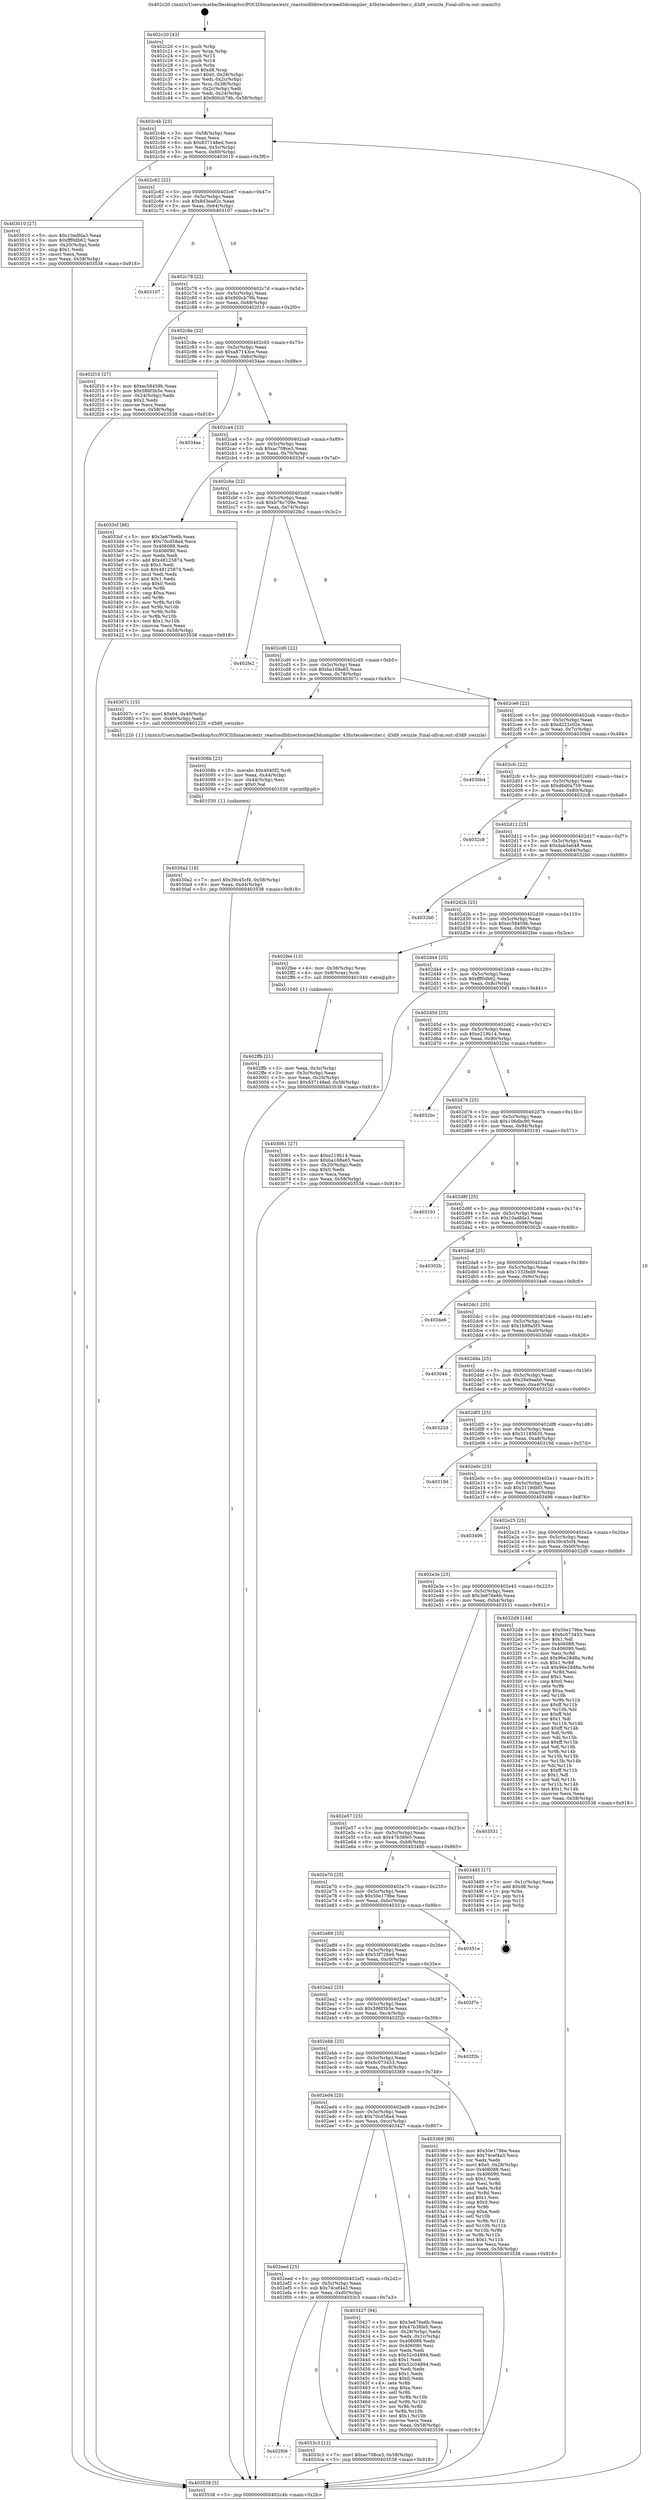 digraph "0x402c20" {
  label = "0x402c20 (/mnt/c/Users/mathe/Desktop/tcc/POCII/binaries/extr_reactosdlldirectxwined3dcompiler_43bytecodewriter.c_d3d9_swizzle_Final-ollvm.out::main(0))"
  labelloc = "t"
  node[shape=record]

  Entry [label="",width=0.3,height=0.3,shape=circle,fillcolor=black,style=filled]
  "0x402c4b" [label="{
     0x402c4b [23]\l
     | [instrs]\l
     &nbsp;&nbsp;0x402c4b \<+3\>: mov -0x58(%rbp),%eax\l
     &nbsp;&nbsp;0x402c4e \<+2\>: mov %eax,%ecx\l
     &nbsp;&nbsp;0x402c50 \<+6\>: sub $0x837148ed,%ecx\l
     &nbsp;&nbsp;0x402c56 \<+3\>: mov %eax,-0x5c(%rbp)\l
     &nbsp;&nbsp;0x402c59 \<+3\>: mov %ecx,-0x60(%rbp)\l
     &nbsp;&nbsp;0x402c5c \<+6\>: je 0000000000403010 \<main+0x3f0\>\l
  }"]
  "0x403010" [label="{
     0x403010 [27]\l
     | [instrs]\l
     &nbsp;&nbsp;0x403010 \<+5\>: mov $0x10adfda3,%eax\l
     &nbsp;&nbsp;0x403015 \<+5\>: mov $0xfff0db62,%ecx\l
     &nbsp;&nbsp;0x40301a \<+3\>: mov -0x20(%rbp),%edx\l
     &nbsp;&nbsp;0x40301d \<+3\>: cmp $0x1,%edx\l
     &nbsp;&nbsp;0x403020 \<+3\>: cmovl %ecx,%eax\l
     &nbsp;&nbsp;0x403023 \<+3\>: mov %eax,-0x58(%rbp)\l
     &nbsp;&nbsp;0x403026 \<+5\>: jmp 0000000000403538 \<main+0x918\>\l
  }"]
  "0x402c62" [label="{
     0x402c62 [22]\l
     | [instrs]\l
     &nbsp;&nbsp;0x402c62 \<+5\>: jmp 0000000000402c67 \<main+0x47\>\l
     &nbsp;&nbsp;0x402c67 \<+3\>: mov -0x5c(%rbp),%eax\l
     &nbsp;&nbsp;0x402c6a \<+5\>: sub $0x8d3ea82c,%eax\l
     &nbsp;&nbsp;0x402c6f \<+3\>: mov %eax,-0x64(%rbp)\l
     &nbsp;&nbsp;0x402c72 \<+6\>: je 0000000000403107 \<main+0x4e7\>\l
  }"]
  Exit [label="",width=0.3,height=0.3,shape=circle,fillcolor=black,style=filled,peripheries=2]
  "0x403107" [label="{
     0x403107\l
  }", style=dashed]
  "0x402c78" [label="{
     0x402c78 [22]\l
     | [instrs]\l
     &nbsp;&nbsp;0x402c78 \<+5\>: jmp 0000000000402c7d \<main+0x5d\>\l
     &nbsp;&nbsp;0x402c7d \<+3\>: mov -0x5c(%rbp),%eax\l
     &nbsp;&nbsp;0x402c80 \<+5\>: sub $0x900cb79b,%eax\l
     &nbsp;&nbsp;0x402c85 \<+3\>: mov %eax,-0x68(%rbp)\l
     &nbsp;&nbsp;0x402c88 \<+6\>: je 0000000000402f10 \<main+0x2f0\>\l
  }"]
  "0x402f06" [label="{
     0x402f06\l
  }", style=dashed]
  "0x402f10" [label="{
     0x402f10 [27]\l
     | [instrs]\l
     &nbsp;&nbsp;0x402f10 \<+5\>: mov $0xec58459b,%eax\l
     &nbsp;&nbsp;0x402f15 \<+5\>: mov $0x586f3b5e,%ecx\l
     &nbsp;&nbsp;0x402f1a \<+3\>: mov -0x24(%rbp),%edx\l
     &nbsp;&nbsp;0x402f1d \<+3\>: cmp $0x2,%edx\l
     &nbsp;&nbsp;0x402f20 \<+3\>: cmovne %ecx,%eax\l
     &nbsp;&nbsp;0x402f23 \<+3\>: mov %eax,-0x58(%rbp)\l
     &nbsp;&nbsp;0x402f26 \<+5\>: jmp 0000000000403538 \<main+0x918\>\l
  }"]
  "0x402c8e" [label="{
     0x402c8e [22]\l
     | [instrs]\l
     &nbsp;&nbsp;0x402c8e \<+5\>: jmp 0000000000402c93 \<main+0x73\>\l
     &nbsp;&nbsp;0x402c93 \<+3\>: mov -0x5c(%rbp),%eax\l
     &nbsp;&nbsp;0x402c96 \<+5\>: sub $0xa87143ce,%eax\l
     &nbsp;&nbsp;0x402c9b \<+3\>: mov %eax,-0x6c(%rbp)\l
     &nbsp;&nbsp;0x402c9e \<+6\>: je 00000000004034ae \<main+0x88e\>\l
  }"]
  "0x403538" [label="{
     0x403538 [5]\l
     | [instrs]\l
     &nbsp;&nbsp;0x403538 \<+5\>: jmp 0000000000402c4b \<main+0x2b\>\l
  }"]
  "0x402c20" [label="{
     0x402c20 [43]\l
     | [instrs]\l
     &nbsp;&nbsp;0x402c20 \<+1\>: push %rbp\l
     &nbsp;&nbsp;0x402c21 \<+3\>: mov %rsp,%rbp\l
     &nbsp;&nbsp;0x402c24 \<+2\>: push %r15\l
     &nbsp;&nbsp;0x402c26 \<+2\>: push %r14\l
     &nbsp;&nbsp;0x402c28 \<+1\>: push %rbx\l
     &nbsp;&nbsp;0x402c29 \<+7\>: sub $0xd8,%rsp\l
     &nbsp;&nbsp;0x402c30 \<+7\>: movl $0x0,-0x28(%rbp)\l
     &nbsp;&nbsp;0x402c37 \<+3\>: mov %edi,-0x2c(%rbp)\l
     &nbsp;&nbsp;0x402c3a \<+4\>: mov %rsi,-0x38(%rbp)\l
     &nbsp;&nbsp;0x402c3e \<+3\>: mov -0x2c(%rbp),%edi\l
     &nbsp;&nbsp;0x402c41 \<+3\>: mov %edi,-0x24(%rbp)\l
     &nbsp;&nbsp;0x402c44 \<+7\>: movl $0x900cb79b,-0x58(%rbp)\l
  }"]
  "0x4033c3" [label="{
     0x4033c3 [12]\l
     | [instrs]\l
     &nbsp;&nbsp;0x4033c3 \<+7\>: movl $0xac708ce3,-0x58(%rbp)\l
     &nbsp;&nbsp;0x4033ca \<+5\>: jmp 0000000000403538 \<main+0x918\>\l
  }"]
  "0x4034ae" [label="{
     0x4034ae\l
  }", style=dashed]
  "0x402ca4" [label="{
     0x402ca4 [22]\l
     | [instrs]\l
     &nbsp;&nbsp;0x402ca4 \<+5\>: jmp 0000000000402ca9 \<main+0x89\>\l
     &nbsp;&nbsp;0x402ca9 \<+3\>: mov -0x5c(%rbp),%eax\l
     &nbsp;&nbsp;0x402cac \<+5\>: sub $0xac708ce3,%eax\l
     &nbsp;&nbsp;0x402cb1 \<+3\>: mov %eax,-0x70(%rbp)\l
     &nbsp;&nbsp;0x402cb4 \<+6\>: je 00000000004033cf \<main+0x7af\>\l
  }"]
  "0x402eed" [label="{
     0x402eed [25]\l
     | [instrs]\l
     &nbsp;&nbsp;0x402eed \<+5\>: jmp 0000000000402ef2 \<main+0x2d2\>\l
     &nbsp;&nbsp;0x402ef2 \<+3\>: mov -0x5c(%rbp),%eax\l
     &nbsp;&nbsp;0x402ef5 \<+5\>: sub $0x74cef4a3,%eax\l
     &nbsp;&nbsp;0x402efa \<+6\>: mov %eax,-0xd0(%rbp)\l
     &nbsp;&nbsp;0x402f00 \<+6\>: je 00000000004033c3 \<main+0x7a3\>\l
  }"]
  "0x4033cf" [label="{
     0x4033cf [88]\l
     | [instrs]\l
     &nbsp;&nbsp;0x4033cf \<+5\>: mov $0x3e676e6b,%eax\l
     &nbsp;&nbsp;0x4033d4 \<+5\>: mov $0x70cd58a4,%ecx\l
     &nbsp;&nbsp;0x4033d9 \<+7\>: mov 0x406088,%edx\l
     &nbsp;&nbsp;0x4033e0 \<+7\>: mov 0x406090,%esi\l
     &nbsp;&nbsp;0x4033e7 \<+2\>: mov %edx,%edi\l
     &nbsp;&nbsp;0x4033e9 \<+6\>: add $0x48125874,%edi\l
     &nbsp;&nbsp;0x4033ef \<+3\>: sub $0x1,%edi\l
     &nbsp;&nbsp;0x4033f2 \<+6\>: sub $0x48125874,%edi\l
     &nbsp;&nbsp;0x4033f8 \<+3\>: imul %edi,%edx\l
     &nbsp;&nbsp;0x4033fb \<+3\>: and $0x1,%edx\l
     &nbsp;&nbsp;0x4033fe \<+3\>: cmp $0x0,%edx\l
     &nbsp;&nbsp;0x403401 \<+4\>: sete %r8b\l
     &nbsp;&nbsp;0x403405 \<+3\>: cmp $0xa,%esi\l
     &nbsp;&nbsp;0x403408 \<+4\>: setl %r9b\l
     &nbsp;&nbsp;0x40340c \<+3\>: mov %r8b,%r10b\l
     &nbsp;&nbsp;0x40340f \<+3\>: and %r9b,%r10b\l
     &nbsp;&nbsp;0x403412 \<+3\>: xor %r9b,%r8b\l
     &nbsp;&nbsp;0x403415 \<+3\>: or %r8b,%r10b\l
     &nbsp;&nbsp;0x403418 \<+4\>: test $0x1,%r10b\l
     &nbsp;&nbsp;0x40341c \<+3\>: cmovne %ecx,%eax\l
     &nbsp;&nbsp;0x40341f \<+3\>: mov %eax,-0x58(%rbp)\l
     &nbsp;&nbsp;0x403422 \<+5\>: jmp 0000000000403538 \<main+0x918\>\l
  }"]
  "0x402cba" [label="{
     0x402cba [22]\l
     | [instrs]\l
     &nbsp;&nbsp;0x402cba \<+5\>: jmp 0000000000402cbf \<main+0x9f\>\l
     &nbsp;&nbsp;0x402cbf \<+3\>: mov -0x5c(%rbp),%eax\l
     &nbsp;&nbsp;0x402cc2 \<+5\>: sub $0xb76c709e,%eax\l
     &nbsp;&nbsp;0x402cc7 \<+3\>: mov %eax,-0x74(%rbp)\l
     &nbsp;&nbsp;0x402cca \<+6\>: je 0000000000402fe2 \<main+0x3c2\>\l
  }"]
  "0x403427" [label="{
     0x403427 [94]\l
     | [instrs]\l
     &nbsp;&nbsp;0x403427 \<+5\>: mov $0x3e676e6b,%eax\l
     &nbsp;&nbsp;0x40342c \<+5\>: mov $0x47b38fe5,%ecx\l
     &nbsp;&nbsp;0x403431 \<+3\>: mov -0x28(%rbp),%edx\l
     &nbsp;&nbsp;0x403434 \<+3\>: mov %edx,-0x1c(%rbp)\l
     &nbsp;&nbsp;0x403437 \<+7\>: mov 0x406088,%edx\l
     &nbsp;&nbsp;0x40343e \<+7\>: mov 0x406090,%esi\l
     &nbsp;&nbsp;0x403445 \<+2\>: mov %edx,%edi\l
     &nbsp;&nbsp;0x403447 \<+6\>: sub $0x52c04894,%edi\l
     &nbsp;&nbsp;0x40344d \<+3\>: sub $0x1,%edi\l
     &nbsp;&nbsp;0x403450 \<+6\>: add $0x52c04894,%edi\l
     &nbsp;&nbsp;0x403456 \<+3\>: imul %edi,%edx\l
     &nbsp;&nbsp;0x403459 \<+3\>: and $0x1,%edx\l
     &nbsp;&nbsp;0x40345c \<+3\>: cmp $0x0,%edx\l
     &nbsp;&nbsp;0x40345f \<+4\>: sete %r8b\l
     &nbsp;&nbsp;0x403463 \<+3\>: cmp $0xa,%esi\l
     &nbsp;&nbsp;0x403466 \<+4\>: setl %r9b\l
     &nbsp;&nbsp;0x40346a \<+3\>: mov %r8b,%r10b\l
     &nbsp;&nbsp;0x40346d \<+3\>: and %r9b,%r10b\l
     &nbsp;&nbsp;0x403470 \<+3\>: xor %r9b,%r8b\l
     &nbsp;&nbsp;0x403473 \<+3\>: or %r8b,%r10b\l
     &nbsp;&nbsp;0x403476 \<+4\>: test $0x1,%r10b\l
     &nbsp;&nbsp;0x40347a \<+3\>: cmovne %ecx,%eax\l
     &nbsp;&nbsp;0x40347d \<+3\>: mov %eax,-0x58(%rbp)\l
     &nbsp;&nbsp;0x403480 \<+5\>: jmp 0000000000403538 \<main+0x918\>\l
  }"]
  "0x402fe2" [label="{
     0x402fe2\l
  }", style=dashed]
  "0x402cd0" [label="{
     0x402cd0 [22]\l
     | [instrs]\l
     &nbsp;&nbsp;0x402cd0 \<+5\>: jmp 0000000000402cd5 \<main+0xb5\>\l
     &nbsp;&nbsp;0x402cd5 \<+3\>: mov -0x5c(%rbp),%eax\l
     &nbsp;&nbsp;0x402cd8 \<+5\>: sub $0xba168a65,%eax\l
     &nbsp;&nbsp;0x402cdd \<+3\>: mov %eax,-0x78(%rbp)\l
     &nbsp;&nbsp;0x402ce0 \<+6\>: je 000000000040307c \<main+0x45c\>\l
  }"]
  "0x402ed4" [label="{
     0x402ed4 [25]\l
     | [instrs]\l
     &nbsp;&nbsp;0x402ed4 \<+5\>: jmp 0000000000402ed9 \<main+0x2b9\>\l
     &nbsp;&nbsp;0x402ed9 \<+3\>: mov -0x5c(%rbp),%eax\l
     &nbsp;&nbsp;0x402edc \<+5\>: sub $0x70cd58a4,%eax\l
     &nbsp;&nbsp;0x402ee1 \<+6\>: mov %eax,-0xcc(%rbp)\l
     &nbsp;&nbsp;0x402ee7 \<+6\>: je 0000000000403427 \<main+0x807\>\l
  }"]
  "0x40307c" [label="{
     0x40307c [15]\l
     | [instrs]\l
     &nbsp;&nbsp;0x40307c \<+7\>: movl $0x64,-0x40(%rbp)\l
     &nbsp;&nbsp;0x403083 \<+3\>: mov -0x40(%rbp),%edi\l
     &nbsp;&nbsp;0x403086 \<+5\>: call 0000000000401220 \<d3d9_swizzle\>\l
     | [calls]\l
     &nbsp;&nbsp;0x401220 \{1\} (/mnt/c/Users/mathe/Desktop/tcc/POCII/binaries/extr_reactosdlldirectxwined3dcompiler_43bytecodewriter.c_d3d9_swizzle_Final-ollvm.out::d3d9_swizzle)\l
  }"]
  "0x402ce6" [label="{
     0x402ce6 [22]\l
     | [instrs]\l
     &nbsp;&nbsp;0x402ce6 \<+5\>: jmp 0000000000402ceb \<main+0xcb\>\l
     &nbsp;&nbsp;0x402ceb \<+3\>: mov -0x5c(%rbp),%eax\l
     &nbsp;&nbsp;0x402cee \<+5\>: sub $0xd222c02e,%eax\l
     &nbsp;&nbsp;0x402cf3 \<+3\>: mov %eax,-0x7c(%rbp)\l
     &nbsp;&nbsp;0x402cf6 \<+6\>: je 00000000004030b4 \<main+0x494\>\l
  }"]
  "0x403369" [label="{
     0x403369 [90]\l
     | [instrs]\l
     &nbsp;&nbsp;0x403369 \<+5\>: mov $0x50e179be,%eax\l
     &nbsp;&nbsp;0x40336e \<+5\>: mov $0x74cef4a3,%ecx\l
     &nbsp;&nbsp;0x403373 \<+2\>: xor %edx,%edx\l
     &nbsp;&nbsp;0x403375 \<+7\>: movl $0x0,-0x28(%rbp)\l
     &nbsp;&nbsp;0x40337c \<+7\>: mov 0x406088,%esi\l
     &nbsp;&nbsp;0x403383 \<+7\>: mov 0x406090,%edi\l
     &nbsp;&nbsp;0x40338a \<+3\>: sub $0x1,%edx\l
     &nbsp;&nbsp;0x40338d \<+3\>: mov %esi,%r8d\l
     &nbsp;&nbsp;0x403390 \<+3\>: add %edx,%r8d\l
     &nbsp;&nbsp;0x403393 \<+4\>: imul %r8d,%esi\l
     &nbsp;&nbsp;0x403397 \<+3\>: and $0x1,%esi\l
     &nbsp;&nbsp;0x40339a \<+3\>: cmp $0x0,%esi\l
     &nbsp;&nbsp;0x40339d \<+4\>: sete %r9b\l
     &nbsp;&nbsp;0x4033a1 \<+3\>: cmp $0xa,%edi\l
     &nbsp;&nbsp;0x4033a4 \<+4\>: setl %r10b\l
     &nbsp;&nbsp;0x4033a8 \<+3\>: mov %r9b,%r11b\l
     &nbsp;&nbsp;0x4033ab \<+3\>: and %r10b,%r11b\l
     &nbsp;&nbsp;0x4033ae \<+3\>: xor %r10b,%r9b\l
     &nbsp;&nbsp;0x4033b1 \<+3\>: or %r9b,%r11b\l
     &nbsp;&nbsp;0x4033b4 \<+4\>: test $0x1,%r11b\l
     &nbsp;&nbsp;0x4033b8 \<+3\>: cmovne %ecx,%eax\l
     &nbsp;&nbsp;0x4033bb \<+3\>: mov %eax,-0x58(%rbp)\l
     &nbsp;&nbsp;0x4033be \<+5\>: jmp 0000000000403538 \<main+0x918\>\l
  }"]
  "0x4030b4" [label="{
     0x4030b4\l
  }", style=dashed]
  "0x402cfc" [label="{
     0x402cfc [22]\l
     | [instrs]\l
     &nbsp;&nbsp;0x402cfc \<+5\>: jmp 0000000000402d01 \<main+0xe1\>\l
     &nbsp;&nbsp;0x402d01 \<+3\>: mov -0x5c(%rbp),%eax\l
     &nbsp;&nbsp;0x402d04 \<+5\>: sub $0xd6d0a759,%eax\l
     &nbsp;&nbsp;0x402d09 \<+3\>: mov %eax,-0x80(%rbp)\l
     &nbsp;&nbsp;0x402d0c \<+6\>: je 00000000004032c8 \<main+0x6a8\>\l
  }"]
  "0x402ebb" [label="{
     0x402ebb [25]\l
     | [instrs]\l
     &nbsp;&nbsp;0x402ebb \<+5\>: jmp 0000000000402ec0 \<main+0x2a0\>\l
     &nbsp;&nbsp;0x402ec0 \<+3\>: mov -0x5c(%rbp),%eax\l
     &nbsp;&nbsp;0x402ec3 \<+5\>: sub $0x6c073453,%eax\l
     &nbsp;&nbsp;0x402ec8 \<+6\>: mov %eax,-0xc8(%rbp)\l
     &nbsp;&nbsp;0x402ece \<+6\>: je 0000000000403369 \<main+0x749\>\l
  }"]
  "0x4032c8" [label="{
     0x4032c8\l
  }", style=dashed]
  "0x402d12" [label="{
     0x402d12 [25]\l
     | [instrs]\l
     &nbsp;&nbsp;0x402d12 \<+5\>: jmp 0000000000402d17 \<main+0xf7\>\l
     &nbsp;&nbsp;0x402d17 \<+3\>: mov -0x5c(%rbp),%eax\l
     &nbsp;&nbsp;0x402d1a \<+5\>: sub $0xdab3a648,%eax\l
     &nbsp;&nbsp;0x402d1f \<+6\>: mov %eax,-0x84(%rbp)\l
     &nbsp;&nbsp;0x402d25 \<+6\>: je 00000000004032b0 \<main+0x690\>\l
  }"]
  "0x402f2b" [label="{
     0x402f2b\l
  }", style=dashed]
  "0x4032b0" [label="{
     0x4032b0\l
  }", style=dashed]
  "0x402d2b" [label="{
     0x402d2b [25]\l
     | [instrs]\l
     &nbsp;&nbsp;0x402d2b \<+5\>: jmp 0000000000402d30 \<main+0x110\>\l
     &nbsp;&nbsp;0x402d30 \<+3\>: mov -0x5c(%rbp),%eax\l
     &nbsp;&nbsp;0x402d33 \<+5\>: sub $0xec58459b,%eax\l
     &nbsp;&nbsp;0x402d38 \<+6\>: mov %eax,-0x88(%rbp)\l
     &nbsp;&nbsp;0x402d3e \<+6\>: je 0000000000402fee \<main+0x3ce\>\l
  }"]
  "0x402ea2" [label="{
     0x402ea2 [25]\l
     | [instrs]\l
     &nbsp;&nbsp;0x402ea2 \<+5\>: jmp 0000000000402ea7 \<main+0x287\>\l
     &nbsp;&nbsp;0x402ea7 \<+3\>: mov -0x5c(%rbp),%eax\l
     &nbsp;&nbsp;0x402eaa \<+5\>: sub $0x586f3b5e,%eax\l
     &nbsp;&nbsp;0x402eaf \<+6\>: mov %eax,-0xc4(%rbp)\l
     &nbsp;&nbsp;0x402eb5 \<+6\>: je 0000000000402f2b \<main+0x30b\>\l
  }"]
  "0x402fee" [label="{
     0x402fee [13]\l
     | [instrs]\l
     &nbsp;&nbsp;0x402fee \<+4\>: mov -0x38(%rbp),%rax\l
     &nbsp;&nbsp;0x402ff2 \<+4\>: mov 0x8(%rax),%rdi\l
     &nbsp;&nbsp;0x402ff6 \<+5\>: call 0000000000401040 \<atoi@plt\>\l
     | [calls]\l
     &nbsp;&nbsp;0x401040 \{1\} (unknown)\l
  }"]
  "0x402d44" [label="{
     0x402d44 [25]\l
     | [instrs]\l
     &nbsp;&nbsp;0x402d44 \<+5\>: jmp 0000000000402d49 \<main+0x129\>\l
     &nbsp;&nbsp;0x402d49 \<+3\>: mov -0x5c(%rbp),%eax\l
     &nbsp;&nbsp;0x402d4c \<+5\>: sub $0xfff0db62,%eax\l
     &nbsp;&nbsp;0x402d51 \<+6\>: mov %eax,-0x8c(%rbp)\l
     &nbsp;&nbsp;0x402d57 \<+6\>: je 0000000000403061 \<main+0x441\>\l
  }"]
  "0x402ffb" [label="{
     0x402ffb [21]\l
     | [instrs]\l
     &nbsp;&nbsp;0x402ffb \<+3\>: mov %eax,-0x3c(%rbp)\l
     &nbsp;&nbsp;0x402ffe \<+3\>: mov -0x3c(%rbp),%eax\l
     &nbsp;&nbsp;0x403001 \<+3\>: mov %eax,-0x20(%rbp)\l
     &nbsp;&nbsp;0x403004 \<+7\>: movl $0x837148ed,-0x58(%rbp)\l
     &nbsp;&nbsp;0x40300b \<+5\>: jmp 0000000000403538 \<main+0x918\>\l
  }"]
  "0x402f7e" [label="{
     0x402f7e\l
  }", style=dashed]
  "0x403061" [label="{
     0x403061 [27]\l
     | [instrs]\l
     &nbsp;&nbsp;0x403061 \<+5\>: mov $0xe219b14,%eax\l
     &nbsp;&nbsp;0x403066 \<+5\>: mov $0xba168a65,%ecx\l
     &nbsp;&nbsp;0x40306b \<+3\>: mov -0x20(%rbp),%edx\l
     &nbsp;&nbsp;0x40306e \<+3\>: cmp $0x0,%edx\l
     &nbsp;&nbsp;0x403071 \<+3\>: cmove %ecx,%eax\l
     &nbsp;&nbsp;0x403074 \<+3\>: mov %eax,-0x58(%rbp)\l
     &nbsp;&nbsp;0x403077 \<+5\>: jmp 0000000000403538 \<main+0x918\>\l
  }"]
  "0x402d5d" [label="{
     0x402d5d [25]\l
     | [instrs]\l
     &nbsp;&nbsp;0x402d5d \<+5\>: jmp 0000000000402d62 \<main+0x142\>\l
     &nbsp;&nbsp;0x402d62 \<+3\>: mov -0x5c(%rbp),%eax\l
     &nbsp;&nbsp;0x402d65 \<+5\>: sub $0xe219b14,%eax\l
     &nbsp;&nbsp;0x402d6a \<+6\>: mov %eax,-0x90(%rbp)\l
     &nbsp;&nbsp;0x402d70 \<+6\>: je 00000000004032bc \<main+0x69c\>\l
  }"]
  "0x40308b" [label="{
     0x40308b [23]\l
     | [instrs]\l
     &nbsp;&nbsp;0x40308b \<+10\>: movabs $0x4040f2,%rdi\l
     &nbsp;&nbsp;0x403095 \<+3\>: mov %eax,-0x44(%rbp)\l
     &nbsp;&nbsp;0x403098 \<+3\>: mov -0x44(%rbp),%esi\l
     &nbsp;&nbsp;0x40309b \<+2\>: mov $0x0,%al\l
     &nbsp;&nbsp;0x40309d \<+5\>: call 0000000000401030 \<printf@plt\>\l
     | [calls]\l
     &nbsp;&nbsp;0x401030 \{1\} (unknown)\l
  }"]
  "0x4030a2" [label="{
     0x4030a2 [18]\l
     | [instrs]\l
     &nbsp;&nbsp;0x4030a2 \<+7\>: movl $0x39c45cf4,-0x58(%rbp)\l
     &nbsp;&nbsp;0x4030a9 \<+6\>: mov %eax,-0xd4(%rbp)\l
     &nbsp;&nbsp;0x4030af \<+5\>: jmp 0000000000403538 \<main+0x918\>\l
  }"]
  "0x402e89" [label="{
     0x402e89 [25]\l
     | [instrs]\l
     &nbsp;&nbsp;0x402e89 \<+5\>: jmp 0000000000402e8e \<main+0x26e\>\l
     &nbsp;&nbsp;0x402e8e \<+3\>: mov -0x5c(%rbp),%eax\l
     &nbsp;&nbsp;0x402e91 \<+5\>: sub $0x53f726e9,%eax\l
     &nbsp;&nbsp;0x402e96 \<+6\>: mov %eax,-0xc0(%rbp)\l
     &nbsp;&nbsp;0x402e9c \<+6\>: je 0000000000402f7e \<main+0x35e\>\l
  }"]
  "0x4032bc" [label="{
     0x4032bc\l
  }", style=dashed]
  "0x402d76" [label="{
     0x402d76 [25]\l
     | [instrs]\l
     &nbsp;&nbsp;0x402d76 \<+5\>: jmp 0000000000402d7b \<main+0x15b\>\l
     &nbsp;&nbsp;0x402d7b \<+3\>: mov -0x5c(%rbp),%eax\l
     &nbsp;&nbsp;0x402d7e \<+5\>: sub $0x106dbc90,%eax\l
     &nbsp;&nbsp;0x402d83 \<+6\>: mov %eax,-0x94(%rbp)\l
     &nbsp;&nbsp;0x402d89 \<+6\>: je 0000000000403191 \<main+0x571\>\l
  }"]
  "0x40351e" [label="{
     0x40351e\l
  }", style=dashed]
  "0x403191" [label="{
     0x403191\l
  }", style=dashed]
  "0x402d8f" [label="{
     0x402d8f [25]\l
     | [instrs]\l
     &nbsp;&nbsp;0x402d8f \<+5\>: jmp 0000000000402d94 \<main+0x174\>\l
     &nbsp;&nbsp;0x402d94 \<+3\>: mov -0x5c(%rbp),%eax\l
     &nbsp;&nbsp;0x402d97 \<+5\>: sub $0x10adfda3,%eax\l
     &nbsp;&nbsp;0x402d9c \<+6\>: mov %eax,-0x98(%rbp)\l
     &nbsp;&nbsp;0x402da2 \<+6\>: je 000000000040302b \<main+0x40b\>\l
  }"]
  "0x402e70" [label="{
     0x402e70 [25]\l
     | [instrs]\l
     &nbsp;&nbsp;0x402e70 \<+5\>: jmp 0000000000402e75 \<main+0x255\>\l
     &nbsp;&nbsp;0x402e75 \<+3\>: mov -0x5c(%rbp),%eax\l
     &nbsp;&nbsp;0x402e78 \<+5\>: sub $0x50e179be,%eax\l
     &nbsp;&nbsp;0x402e7d \<+6\>: mov %eax,-0xbc(%rbp)\l
     &nbsp;&nbsp;0x402e83 \<+6\>: je 000000000040351e \<main+0x8fe\>\l
  }"]
  "0x40302b" [label="{
     0x40302b\l
  }", style=dashed]
  "0x402da8" [label="{
     0x402da8 [25]\l
     | [instrs]\l
     &nbsp;&nbsp;0x402da8 \<+5\>: jmp 0000000000402dad \<main+0x18d\>\l
     &nbsp;&nbsp;0x402dad \<+3\>: mov -0x5c(%rbp),%eax\l
     &nbsp;&nbsp;0x402db0 \<+5\>: sub $0x1332fed9,%eax\l
     &nbsp;&nbsp;0x402db5 \<+6\>: mov %eax,-0x9c(%rbp)\l
     &nbsp;&nbsp;0x402dbb \<+6\>: je 00000000004034e6 \<main+0x8c6\>\l
  }"]
  "0x403485" [label="{
     0x403485 [17]\l
     | [instrs]\l
     &nbsp;&nbsp;0x403485 \<+3\>: mov -0x1c(%rbp),%eax\l
     &nbsp;&nbsp;0x403488 \<+7\>: add $0xd8,%rsp\l
     &nbsp;&nbsp;0x40348f \<+1\>: pop %rbx\l
     &nbsp;&nbsp;0x403490 \<+2\>: pop %r14\l
     &nbsp;&nbsp;0x403492 \<+2\>: pop %r15\l
     &nbsp;&nbsp;0x403494 \<+1\>: pop %rbp\l
     &nbsp;&nbsp;0x403495 \<+1\>: ret\l
  }"]
  "0x4034e6" [label="{
     0x4034e6\l
  }", style=dashed]
  "0x402dc1" [label="{
     0x402dc1 [25]\l
     | [instrs]\l
     &nbsp;&nbsp;0x402dc1 \<+5\>: jmp 0000000000402dc6 \<main+0x1a6\>\l
     &nbsp;&nbsp;0x402dc6 \<+3\>: mov -0x5c(%rbp),%eax\l
     &nbsp;&nbsp;0x402dc9 \<+5\>: sub $0x1b89a5f3,%eax\l
     &nbsp;&nbsp;0x402dce \<+6\>: mov %eax,-0xa0(%rbp)\l
     &nbsp;&nbsp;0x402dd4 \<+6\>: je 0000000000403046 \<main+0x426\>\l
  }"]
  "0x402e57" [label="{
     0x402e57 [25]\l
     | [instrs]\l
     &nbsp;&nbsp;0x402e57 \<+5\>: jmp 0000000000402e5c \<main+0x23c\>\l
     &nbsp;&nbsp;0x402e5c \<+3\>: mov -0x5c(%rbp),%eax\l
     &nbsp;&nbsp;0x402e5f \<+5\>: sub $0x47b38fe5,%eax\l
     &nbsp;&nbsp;0x402e64 \<+6\>: mov %eax,-0xb8(%rbp)\l
     &nbsp;&nbsp;0x402e6a \<+6\>: je 0000000000403485 \<main+0x865\>\l
  }"]
  "0x403046" [label="{
     0x403046\l
  }", style=dashed]
  "0x402dda" [label="{
     0x402dda [25]\l
     | [instrs]\l
     &nbsp;&nbsp;0x402dda \<+5\>: jmp 0000000000402ddf \<main+0x1bf\>\l
     &nbsp;&nbsp;0x402ddf \<+3\>: mov -0x5c(%rbp),%eax\l
     &nbsp;&nbsp;0x402de2 \<+5\>: sub $0x29a9aab0,%eax\l
     &nbsp;&nbsp;0x402de7 \<+6\>: mov %eax,-0xa4(%rbp)\l
     &nbsp;&nbsp;0x402ded \<+6\>: je 000000000040322d \<main+0x60d\>\l
  }"]
  "0x403531" [label="{
     0x403531\l
  }", style=dashed]
  "0x40322d" [label="{
     0x40322d\l
  }", style=dashed]
  "0x402df3" [label="{
     0x402df3 [25]\l
     | [instrs]\l
     &nbsp;&nbsp;0x402df3 \<+5\>: jmp 0000000000402df8 \<main+0x1d8\>\l
     &nbsp;&nbsp;0x402df8 \<+3\>: mov -0x5c(%rbp),%eax\l
     &nbsp;&nbsp;0x402dfb \<+5\>: sub $0x31185635,%eax\l
     &nbsp;&nbsp;0x402e00 \<+6\>: mov %eax,-0xa8(%rbp)\l
     &nbsp;&nbsp;0x402e06 \<+6\>: je 000000000040319d \<main+0x57d\>\l
  }"]
  "0x402e3e" [label="{
     0x402e3e [25]\l
     | [instrs]\l
     &nbsp;&nbsp;0x402e3e \<+5\>: jmp 0000000000402e43 \<main+0x223\>\l
     &nbsp;&nbsp;0x402e43 \<+3\>: mov -0x5c(%rbp),%eax\l
     &nbsp;&nbsp;0x402e46 \<+5\>: sub $0x3e676e6b,%eax\l
     &nbsp;&nbsp;0x402e4b \<+6\>: mov %eax,-0xb4(%rbp)\l
     &nbsp;&nbsp;0x402e51 \<+6\>: je 0000000000403531 \<main+0x911\>\l
  }"]
  "0x40319d" [label="{
     0x40319d\l
  }", style=dashed]
  "0x402e0c" [label="{
     0x402e0c [25]\l
     | [instrs]\l
     &nbsp;&nbsp;0x402e0c \<+5\>: jmp 0000000000402e11 \<main+0x1f1\>\l
     &nbsp;&nbsp;0x402e11 \<+3\>: mov -0x5c(%rbp),%eax\l
     &nbsp;&nbsp;0x402e14 \<+5\>: sub $0x3119dbf3,%eax\l
     &nbsp;&nbsp;0x402e19 \<+6\>: mov %eax,-0xac(%rbp)\l
     &nbsp;&nbsp;0x402e1f \<+6\>: je 0000000000403496 \<main+0x876\>\l
  }"]
  "0x4032d9" [label="{
     0x4032d9 [144]\l
     | [instrs]\l
     &nbsp;&nbsp;0x4032d9 \<+5\>: mov $0x50e179be,%eax\l
     &nbsp;&nbsp;0x4032de \<+5\>: mov $0x6c073453,%ecx\l
     &nbsp;&nbsp;0x4032e3 \<+2\>: mov $0x1,%dl\l
     &nbsp;&nbsp;0x4032e5 \<+7\>: mov 0x406088,%esi\l
     &nbsp;&nbsp;0x4032ec \<+7\>: mov 0x406090,%edi\l
     &nbsp;&nbsp;0x4032f3 \<+3\>: mov %esi,%r8d\l
     &nbsp;&nbsp;0x4032f6 \<+7\>: add $0x96e28d8a,%r8d\l
     &nbsp;&nbsp;0x4032fd \<+4\>: sub $0x1,%r8d\l
     &nbsp;&nbsp;0x403301 \<+7\>: sub $0x96e28d8a,%r8d\l
     &nbsp;&nbsp;0x403308 \<+4\>: imul %r8d,%esi\l
     &nbsp;&nbsp;0x40330c \<+3\>: and $0x1,%esi\l
     &nbsp;&nbsp;0x40330f \<+3\>: cmp $0x0,%esi\l
     &nbsp;&nbsp;0x403312 \<+4\>: sete %r9b\l
     &nbsp;&nbsp;0x403316 \<+3\>: cmp $0xa,%edi\l
     &nbsp;&nbsp;0x403319 \<+4\>: setl %r10b\l
     &nbsp;&nbsp;0x40331d \<+3\>: mov %r9b,%r11b\l
     &nbsp;&nbsp;0x403320 \<+4\>: xor $0xff,%r11b\l
     &nbsp;&nbsp;0x403324 \<+3\>: mov %r10b,%bl\l
     &nbsp;&nbsp;0x403327 \<+3\>: xor $0xff,%bl\l
     &nbsp;&nbsp;0x40332a \<+3\>: xor $0x1,%dl\l
     &nbsp;&nbsp;0x40332d \<+3\>: mov %r11b,%r14b\l
     &nbsp;&nbsp;0x403330 \<+4\>: and $0xff,%r14b\l
     &nbsp;&nbsp;0x403334 \<+3\>: and %dl,%r9b\l
     &nbsp;&nbsp;0x403337 \<+3\>: mov %bl,%r15b\l
     &nbsp;&nbsp;0x40333a \<+4\>: and $0xff,%r15b\l
     &nbsp;&nbsp;0x40333e \<+3\>: and %dl,%r10b\l
     &nbsp;&nbsp;0x403341 \<+3\>: or %r9b,%r14b\l
     &nbsp;&nbsp;0x403344 \<+3\>: or %r10b,%r15b\l
     &nbsp;&nbsp;0x403347 \<+3\>: xor %r15b,%r14b\l
     &nbsp;&nbsp;0x40334a \<+3\>: or %bl,%r11b\l
     &nbsp;&nbsp;0x40334d \<+4\>: xor $0xff,%r11b\l
     &nbsp;&nbsp;0x403351 \<+3\>: or $0x1,%dl\l
     &nbsp;&nbsp;0x403354 \<+3\>: and %dl,%r11b\l
     &nbsp;&nbsp;0x403357 \<+3\>: or %r11b,%r14b\l
     &nbsp;&nbsp;0x40335a \<+4\>: test $0x1,%r14b\l
     &nbsp;&nbsp;0x40335e \<+3\>: cmovne %ecx,%eax\l
     &nbsp;&nbsp;0x403361 \<+3\>: mov %eax,-0x58(%rbp)\l
     &nbsp;&nbsp;0x403364 \<+5\>: jmp 0000000000403538 \<main+0x918\>\l
  }"]
  "0x403496" [label="{
     0x403496\l
  }", style=dashed]
  "0x402e25" [label="{
     0x402e25 [25]\l
     | [instrs]\l
     &nbsp;&nbsp;0x402e25 \<+5\>: jmp 0000000000402e2a \<main+0x20a\>\l
     &nbsp;&nbsp;0x402e2a \<+3\>: mov -0x5c(%rbp),%eax\l
     &nbsp;&nbsp;0x402e2d \<+5\>: sub $0x39c45cf4,%eax\l
     &nbsp;&nbsp;0x402e32 \<+6\>: mov %eax,-0xb0(%rbp)\l
     &nbsp;&nbsp;0x402e38 \<+6\>: je 00000000004032d9 \<main+0x6b9\>\l
  }"]
  Entry -> "0x402c20" [label=" 1"]
  "0x402c4b" -> "0x403010" [label=" 1"]
  "0x402c4b" -> "0x402c62" [label=" 10"]
  "0x403485" -> Exit [label=" 1"]
  "0x402c62" -> "0x403107" [label=" 0"]
  "0x402c62" -> "0x402c78" [label=" 10"]
  "0x403427" -> "0x403538" [label=" 1"]
  "0x402c78" -> "0x402f10" [label=" 1"]
  "0x402c78" -> "0x402c8e" [label=" 9"]
  "0x402f10" -> "0x403538" [label=" 1"]
  "0x402c20" -> "0x402c4b" [label=" 1"]
  "0x403538" -> "0x402c4b" [label=" 10"]
  "0x4033cf" -> "0x403538" [label=" 1"]
  "0x402c8e" -> "0x4034ae" [label=" 0"]
  "0x402c8e" -> "0x402ca4" [label=" 9"]
  "0x4033c3" -> "0x403538" [label=" 1"]
  "0x402ca4" -> "0x4033cf" [label=" 1"]
  "0x402ca4" -> "0x402cba" [label=" 8"]
  "0x402eed" -> "0x4033c3" [label=" 1"]
  "0x402cba" -> "0x402fe2" [label=" 0"]
  "0x402cba" -> "0x402cd0" [label=" 8"]
  "0x402eed" -> "0x402f06" [label=" 0"]
  "0x402cd0" -> "0x40307c" [label=" 1"]
  "0x402cd0" -> "0x402ce6" [label=" 7"]
  "0x402ed4" -> "0x403427" [label=" 1"]
  "0x402ce6" -> "0x4030b4" [label=" 0"]
  "0x402ce6" -> "0x402cfc" [label=" 7"]
  "0x402ed4" -> "0x402eed" [label=" 1"]
  "0x402cfc" -> "0x4032c8" [label=" 0"]
  "0x402cfc" -> "0x402d12" [label=" 7"]
  "0x402ebb" -> "0x402ed4" [label=" 2"]
  "0x402d12" -> "0x4032b0" [label=" 0"]
  "0x402d12" -> "0x402d2b" [label=" 7"]
  "0x402ebb" -> "0x403369" [label=" 1"]
  "0x402d2b" -> "0x402fee" [label=" 1"]
  "0x402d2b" -> "0x402d44" [label=" 6"]
  "0x402fee" -> "0x402ffb" [label=" 1"]
  "0x402ffb" -> "0x403538" [label=" 1"]
  "0x403010" -> "0x403538" [label=" 1"]
  "0x402ea2" -> "0x402ebb" [label=" 3"]
  "0x402d44" -> "0x403061" [label=" 1"]
  "0x402d44" -> "0x402d5d" [label=" 5"]
  "0x403061" -> "0x403538" [label=" 1"]
  "0x40307c" -> "0x40308b" [label=" 1"]
  "0x40308b" -> "0x4030a2" [label=" 1"]
  "0x4030a2" -> "0x403538" [label=" 1"]
  "0x402ea2" -> "0x402f2b" [label=" 0"]
  "0x402d5d" -> "0x4032bc" [label=" 0"]
  "0x402d5d" -> "0x402d76" [label=" 5"]
  "0x402e89" -> "0x402ea2" [label=" 3"]
  "0x402d76" -> "0x403191" [label=" 0"]
  "0x402d76" -> "0x402d8f" [label=" 5"]
  "0x402e89" -> "0x402f7e" [label=" 0"]
  "0x402d8f" -> "0x40302b" [label=" 0"]
  "0x402d8f" -> "0x402da8" [label=" 5"]
  "0x402e70" -> "0x402e89" [label=" 3"]
  "0x402da8" -> "0x4034e6" [label=" 0"]
  "0x402da8" -> "0x402dc1" [label=" 5"]
  "0x402e70" -> "0x40351e" [label=" 0"]
  "0x402dc1" -> "0x403046" [label=" 0"]
  "0x402dc1" -> "0x402dda" [label=" 5"]
  "0x402e57" -> "0x402e70" [label=" 3"]
  "0x402dda" -> "0x40322d" [label=" 0"]
  "0x402dda" -> "0x402df3" [label=" 5"]
  "0x402e57" -> "0x403485" [label=" 1"]
  "0x402df3" -> "0x40319d" [label=" 0"]
  "0x402df3" -> "0x402e0c" [label=" 5"]
  "0x402e3e" -> "0x402e57" [label=" 4"]
  "0x402e0c" -> "0x403496" [label=" 0"]
  "0x402e0c" -> "0x402e25" [label=" 5"]
  "0x402e3e" -> "0x403531" [label=" 0"]
  "0x402e25" -> "0x4032d9" [label=" 1"]
  "0x402e25" -> "0x402e3e" [label=" 4"]
  "0x4032d9" -> "0x403538" [label=" 1"]
  "0x403369" -> "0x403538" [label=" 1"]
}
